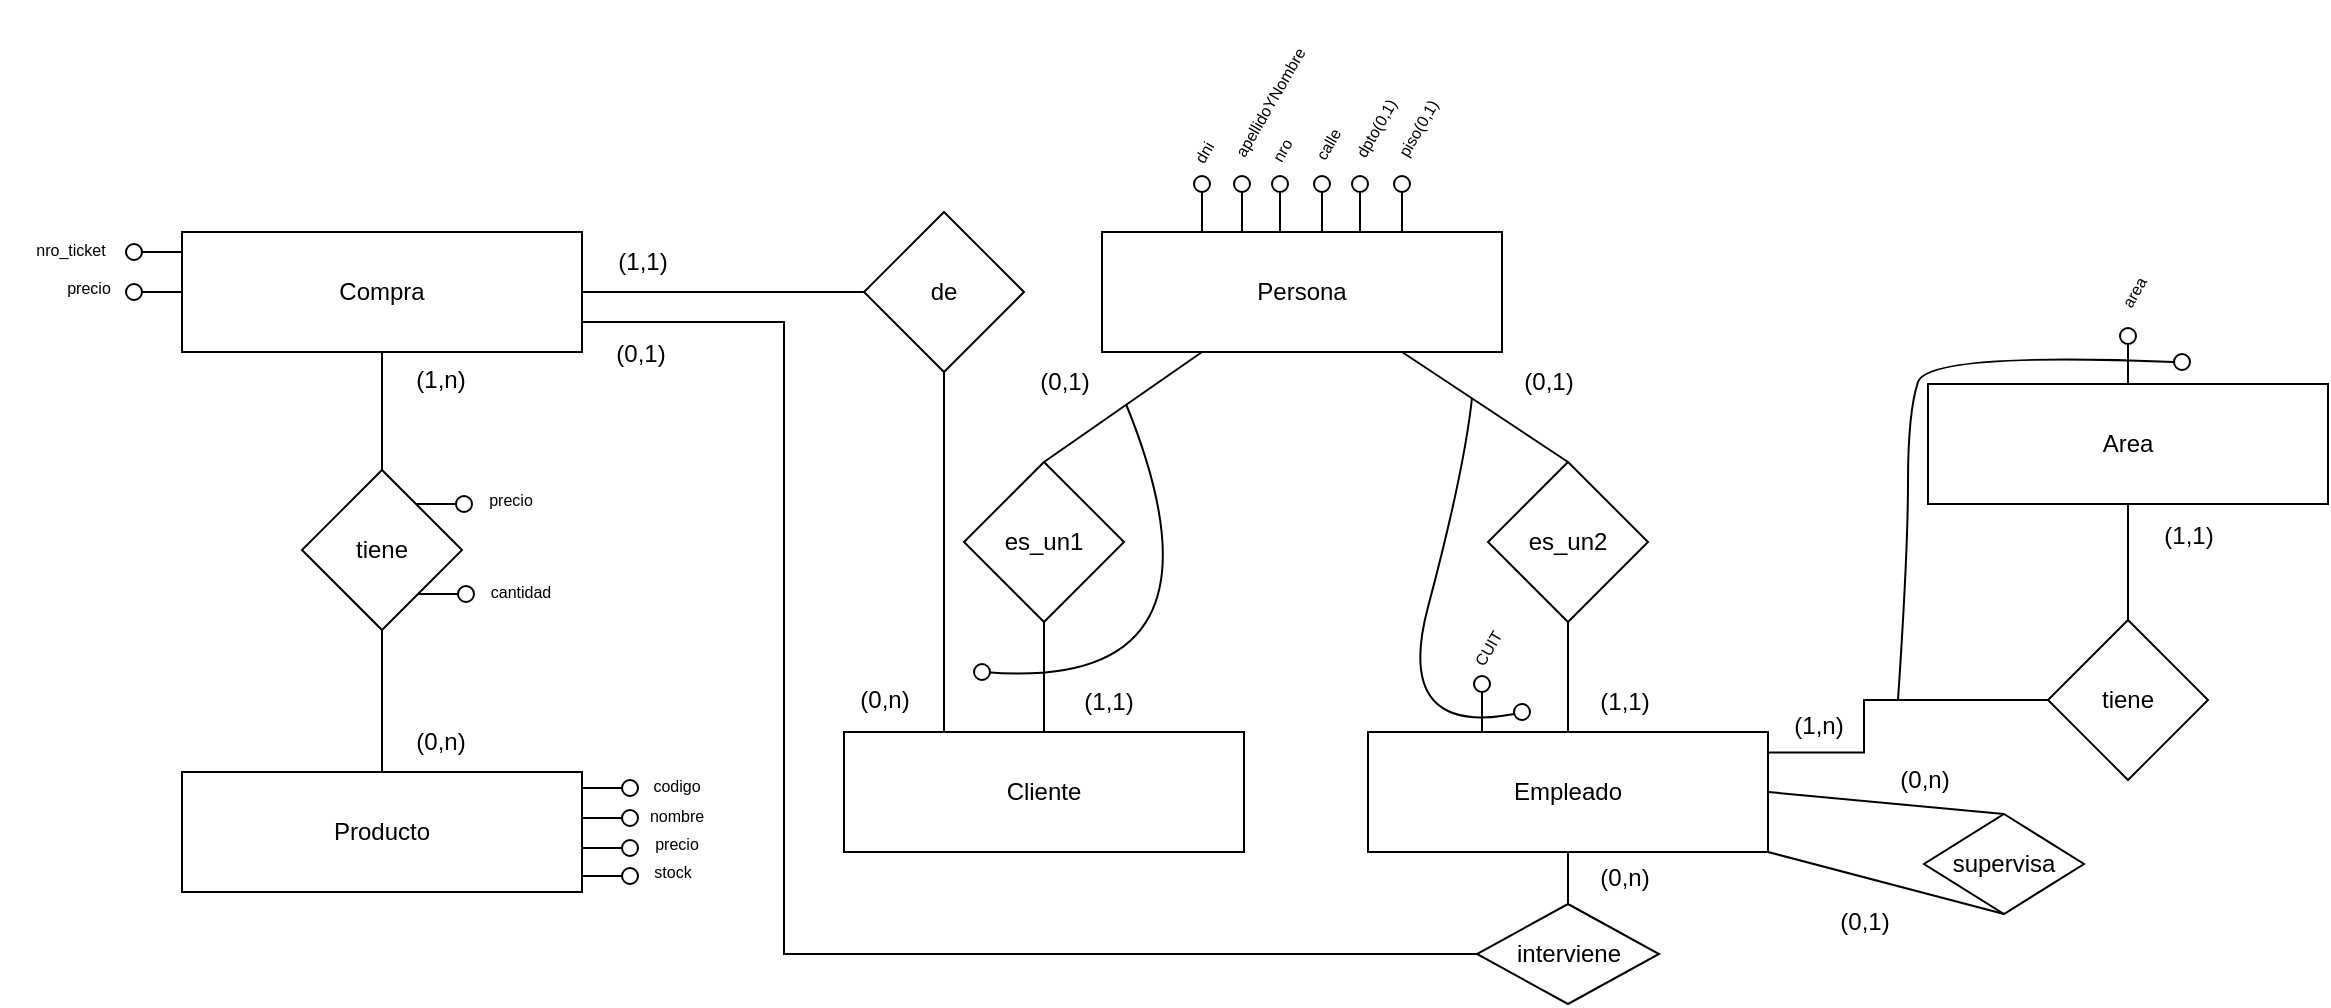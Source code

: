<mxfile version="26.2.5">
  <diagram name="Page-1" id="rd5WgjaN5qs2F5G4zhtr">
    <mxGraphModel dx="316" dy="709" grid="1" gridSize="10" guides="1" tooltips="1" connect="1" arrows="1" fold="1" page="1" pageScale="1" pageWidth="850" pageHeight="1100" math="0" shadow="0">
      <root>
        <mxCell id="0" />
        <mxCell id="1" parent="0" />
        <mxCell id="2QBdlu2DVjJhpSTRe-wy-269" style="edgeStyle=orthogonalEdgeStyle;rounded=0;orthogonalLoop=1;jettySize=auto;html=1;entryX=0;entryY=0.5;entryDx=0;entryDy=0;endArrow=none;startFill=0;" edge="1" parent="1" source="i1IyLrbdU4EnLdiSXplg-362" target="2QBdlu2DVjJhpSTRe-wy-268">
          <mxGeometry relative="1" as="geometry" />
        </mxCell>
        <mxCell id="i1IyLrbdU4EnLdiSXplg-362" value="Compra" style="rounded=0;whiteSpace=wrap;html=1;" parent="1" vertex="1">
          <mxGeometry x="1619" y="1130.0" width="200" height="60" as="geometry" />
        </mxCell>
        <mxCell id="2QBdlu2DVjJhpSTRe-wy-69" value="(0,n)" style="text;html=1;align=center;verticalAlign=middle;resizable=0;points=[];autosize=1;strokeColor=none;fillColor=none;" vertex="1" parent="1">
          <mxGeometry x="1718" y="1370" width="60" height="30" as="geometry" />
        </mxCell>
        <mxCell id="2QBdlu2DVjJhpSTRe-wy-137" value="" style="group;rotation=-90;" vertex="1" connectable="0" parent="1">
          <mxGeometry x="1601" y="1126.001" width="8" height="28" as="geometry" />
        </mxCell>
        <mxCell id="2QBdlu2DVjJhpSTRe-wy-138" value="" style="ellipse;whiteSpace=wrap;html=1;aspect=fixed;fillColor=light-dark(#FFFFFF,#FFFFFF);rotation=-90;" vertex="1" parent="2QBdlu2DVjJhpSTRe-wy-137">
          <mxGeometry x="-10" y="10" width="8" height="8" as="geometry" />
        </mxCell>
        <mxCell id="2QBdlu2DVjJhpSTRe-wy-139" style="edgeStyle=orthogonalEdgeStyle;rounded=0;orthogonalLoop=1;jettySize=auto;html=1;endArrow=none;startFill=0;" edge="1" parent="2QBdlu2DVjJhpSTRe-wy-137">
          <mxGeometry relative="1" as="geometry">
            <mxPoint x="18" y="14" as="targetPoint" />
            <mxPoint x="-2" y="14" as="sourcePoint" />
          </mxGeometry>
        </mxCell>
        <mxCell id="2QBdlu2DVjJhpSTRe-wy-140" value="" style="group;rotation=-90;" vertex="1" connectable="0" parent="1">
          <mxGeometry x="1601" y="1146.001" width="8" height="28" as="geometry" />
        </mxCell>
        <mxCell id="2QBdlu2DVjJhpSTRe-wy-141" value="" style="ellipse;whiteSpace=wrap;html=1;aspect=fixed;fillColor=light-dark(#FFFFFF,transparent);rotation=-90;" vertex="1" parent="2QBdlu2DVjJhpSTRe-wy-140">
          <mxGeometry x="-10" y="10" width="8" height="8" as="geometry" />
        </mxCell>
        <mxCell id="2QBdlu2DVjJhpSTRe-wy-142" style="edgeStyle=orthogonalEdgeStyle;rounded=0;orthogonalLoop=1;jettySize=auto;html=1;endArrow=none;startFill=0;" edge="1" parent="2QBdlu2DVjJhpSTRe-wy-140">
          <mxGeometry relative="1" as="geometry">
            <mxPoint x="18" y="14" as="targetPoint" />
            <mxPoint x="-2" y="14" as="sourcePoint" />
          </mxGeometry>
        </mxCell>
        <mxCell id="2QBdlu2DVjJhpSTRe-wy-143" value="&lt;font style=&quot;font-size: 8px;&quot;&gt;nro_ticket&lt;/font&gt;" style="text;html=1;align=center;verticalAlign=middle;resizable=0;points=[];autosize=1;strokeColor=none;fillColor=none;rotation=0;" vertex="1" parent="1">
          <mxGeometry x="1528" y="1123.001" width="70" height="30" as="geometry" />
        </mxCell>
        <mxCell id="2QBdlu2DVjJhpSTRe-wy-144" value="&lt;font style=&quot;font-size: 8px;&quot;&gt;precio&lt;/font&gt;" style="text;html=1;align=center;verticalAlign=middle;resizable=0;points=[];autosize=1;strokeColor=none;fillColor=none;rotation=0;" vertex="1" parent="1">
          <mxGeometry x="1547" y="1142.001" width="50" height="30" as="geometry" />
        </mxCell>
        <mxCell id="2QBdlu2DVjJhpSTRe-wy-147" style="edgeStyle=orthogonalEdgeStyle;rounded=0;orthogonalLoop=1;jettySize=auto;html=1;entryX=0.5;entryY=1;entryDx=0;entryDy=0;endArrow=none;startFill=0;" edge="1" parent="1" source="2QBdlu2DVjJhpSTRe-wy-145" target="2QBdlu2DVjJhpSTRe-wy-146">
          <mxGeometry relative="1" as="geometry" />
        </mxCell>
        <mxCell id="2QBdlu2DVjJhpSTRe-wy-145" value="Producto" style="rounded=0;whiteSpace=wrap;html=1;" vertex="1" parent="1">
          <mxGeometry x="1619" y="1400.0" width="200" height="60" as="geometry" />
        </mxCell>
        <mxCell id="2QBdlu2DVjJhpSTRe-wy-148" style="edgeStyle=orthogonalEdgeStyle;rounded=0;orthogonalLoop=1;jettySize=auto;html=1;entryX=0.5;entryY=1;entryDx=0;entryDy=0;endArrow=none;startFill=0;" edge="1" parent="1" source="2QBdlu2DVjJhpSTRe-wy-146" target="i1IyLrbdU4EnLdiSXplg-362">
          <mxGeometry relative="1" as="geometry" />
        </mxCell>
        <mxCell id="2QBdlu2DVjJhpSTRe-wy-146" value="tiene" style="rhombus;whiteSpace=wrap;html=1;" vertex="1" parent="1">
          <mxGeometry x="1679" y="1249" width="80" height="80" as="geometry" />
        </mxCell>
        <mxCell id="2QBdlu2DVjJhpSTRe-wy-150" value="(1,n)" style="text;html=1;align=center;verticalAlign=middle;resizable=0;points=[];autosize=1;strokeColor=none;fillColor=none;" vertex="1" parent="1">
          <mxGeometry x="1718" y="1189" width="60" height="30" as="geometry" />
        </mxCell>
        <mxCell id="2QBdlu2DVjJhpSTRe-wy-202" value="" style="group;rotation=90;" vertex="1" connectable="0" parent="1">
          <mxGeometry x="1746" y="1252.001" width="8" height="28" as="geometry" />
        </mxCell>
        <mxCell id="2QBdlu2DVjJhpSTRe-wy-203" value="" style="ellipse;whiteSpace=wrap;html=1;aspect=fixed;fillColor=light-dark(#FFFFFF,transparent);rotation=90;" vertex="1" parent="2QBdlu2DVjJhpSTRe-wy-202">
          <mxGeometry x="10" y="10" width="8" height="8" as="geometry" />
        </mxCell>
        <mxCell id="2QBdlu2DVjJhpSTRe-wy-204" style="edgeStyle=orthogonalEdgeStyle;rounded=0;orthogonalLoop=1;jettySize=auto;html=1;endArrow=none;startFill=0;" edge="1" parent="2QBdlu2DVjJhpSTRe-wy-202">
          <mxGeometry relative="1" as="geometry">
            <mxPoint x="-10" y="14" as="targetPoint" />
            <mxPoint x="10" y="14" as="sourcePoint" />
          </mxGeometry>
        </mxCell>
        <mxCell id="2QBdlu2DVjJhpSTRe-wy-205" value="&lt;font style=&quot;font-size: 8px;&quot;&gt;precio&lt;/font&gt;" style="text;html=1;align=center;verticalAlign=middle;resizable=0;points=[];autosize=1;strokeColor=none;fillColor=none;rotation=0;" vertex="1" parent="1">
          <mxGeometry x="1758" y="1248.001" width="50" height="30" as="geometry" />
        </mxCell>
        <mxCell id="2QBdlu2DVjJhpSTRe-wy-207" value="" style="group;rotation=90;" vertex="1" connectable="0" parent="1">
          <mxGeometry x="1747" y="1297.001" width="8" height="28" as="geometry" />
        </mxCell>
        <mxCell id="2QBdlu2DVjJhpSTRe-wy-208" value="" style="ellipse;whiteSpace=wrap;html=1;aspect=fixed;fillColor=light-dark(#FFFFFF,transparent);rotation=90;" vertex="1" parent="2QBdlu2DVjJhpSTRe-wy-207">
          <mxGeometry x="10" y="10" width="8" height="8" as="geometry" />
        </mxCell>
        <mxCell id="2QBdlu2DVjJhpSTRe-wy-209" style="edgeStyle=orthogonalEdgeStyle;rounded=0;orthogonalLoop=1;jettySize=auto;html=1;endArrow=none;startFill=0;" edge="1" parent="2QBdlu2DVjJhpSTRe-wy-207">
          <mxGeometry relative="1" as="geometry">
            <mxPoint x="-10" y="14" as="targetPoint" />
            <mxPoint x="10" y="14" as="sourcePoint" />
          </mxGeometry>
        </mxCell>
        <mxCell id="2QBdlu2DVjJhpSTRe-wy-210" value="&lt;font style=&quot;font-size: 8px;&quot;&gt;cantidad&lt;/font&gt;" style="text;html=1;align=center;verticalAlign=middle;resizable=0;points=[];autosize=1;strokeColor=none;fillColor=none;rotation=0;" vertex="1" parent="1">
          <mxGeometry x="1758" y="1294.001" width="60" height="30" as="geometry" />
        </mxCell>
        <mxCell id="2QBdlu2DVjJhpSTRe-wy-211" value="" style="group;rotation=90;" vertex="1" connectable="0" parent="1">
          <mxGeometry x="1829" y="1394.001" width="8" height="28" as="geometry" />
        </mxCell>
        <mxCell id="2QBdlu2DVjJhpSTRe-wy-212" value="" style="ellipse;whiteSpace=wrap;html=1;aspect=fixed;fillColor=light-dark(#FFFFFF,#FFFFFF);rotation=90;" vertex="1" parent="2QBdlu2DVjJhpSTRe-wy-211">
          <mxGeometry x="10" y="10" width="8" height="8" as="geometry" />
        </mxCell>
        <mxCell id="2QBdlu2DVjJhpSTRe-wy-213" style="edgeStyle=orthogonalEdgeStyle;rounded=0;orthogonalLoop=1;jettySize=auto;html=1;endArrow=none;startFill=0;" edge="1" parent="2QBdlu2DVjJhpSTRe-wy-211">
          <mxGeometry relative="1" as="geometry">
            <mxPoint x="-10" y="14" as="targetPoint" />
            <mxPoint x="10" y="14" as="sourcePoint" />
          </mxGeometry>
        </mxCell>
        <mxCell id="2QBdlu2DVjJhpSTRe-wy-214" value="" style="group;rotation=90;" vertex="1" connectable="0" parent="1">
          <mxGeometry x="1829" y="1409.001" width="8" height="28" as="geometry" />
        </mxCell>
        <mxCell id="2QBdlu2DVjJhpSTRe-wy-215" value="" style="ellipse;whiteSpace=wrap;html=1;aspect=fixed;fillColor=light-dark(#FFFFFF,transparent);rotation=90;" vertex="1" parent="2QBdlu2DVjJhpSTRe-wy-214">
          <mxGeometry x="10" y="10" width="8" height="8" as="geometry" />
        </mxCell>
        <mxCell id="2QBdlu2DVjJhpSTRe-wy-216" style="edgeStyle=orthogonalEdgeStyle;rounded=0;orthogonalLoop=1;jettySize=auto;html=1;endArrow=none;startFill=0;" edge="1" parent="2QBdlu2DVjJhpSTRe-wy-214">
          <mxGeometry relative="1" as="geometry">
            <mxPoint x="-10" y="14" as="targetPoint" />
            <mxPoint x="10" y="14" as="sourcePoint" />
          </mxGeometry>
        </mxCell>
        <mxCell id="2QBdlu2DVjJhpSTRe-wy-217" value="" style="group;rotation=90;" vertex="1" connectable="0" parent="1">
          <mxGeometry x="1829" y="1424.001" width="8" height="28" as="geometry" />
        </mxCell>
        <mxCell id="2QBdlu2DVjJhpSTRe-wy-218" value="" style="ellipse;whiteSpace=wrap;html=1;aspect=fixed;fillColor=light-dark(#FFFFFF,transparent);rotation=90;" vertex="1" parent="2QBdlu2DVjJhpSTRe-wy-217">
          <mxGeometry x="10" y="10" width="8" height="8" as="geometry" />
        </mxCell>
        <mxCell id="2QBdlu2DVjJhpSTRe-wy-219" style="edgeStyle=orthogonalEdgeStyle;rounded=0;orthogonalLoop=1;jettySize=auto;html=1;endArrow=none;startFill=0;" edge="1" parent="2QBdlu2DVjJhpSTRe-wy-217">
          <mxGeometry relative="1" as="geometry">
            <mxPoint x="-10" y="14" as="targetPoint" />
            <mxPoint x="10" y="14" as="sourcePoint" />
          </mxGeometry>
        </mxCell>
        <mxCell id="2QBdlu2DVjJhpSTRe-wy-220" value="" style="group;rotation=90;" vertex="1" connectable="0" parent="1">
          <mxGeometry x="1829" y="1438.001" width="8" height="28" as="geometry" />
        </mxCell>
        <mxCell id="2QBdlu2DVjJhpSTRe-wy-221" value="" style="ellipse;whiteSpace=wrap;html=1;aspect=fixed;fillColor=light-dark(#FFFFFF,transparent);rotation=90;" vertex="1" parent="2QBdlu2DVjJhpSTRe-wy-220">
          <mxGeometry x="10" y="10" width="8" height="8" as="geometry" />
        </mxCell>
        <mxCell id="2QBdlu2DVjJhpSTRe-wy-222" style="edgeStyle=orthogonalEdgeStyle;rounded=0;orthogonalLoop=1;jettySize=auto;html=1;endArrow=none;startFill=0;" edge="1" parent="2QBdlu2DVjJhpSTRe-wy-220">
          <mxGeometry relative="1" as="geometry">
            <mxPoint x="-10" y="14" as="targetPoint" />
            <mxPoint x="10" y="14" as="sourcePoint" />
          </mxGeometry>
        </mxCell>
        <mxCell id="2QBdlu2DVjJhpSTRe-wy-224" value="&lt;font style=&quot;font-size: 8px;&quot;&gt;codigo&lt;/font&gt;" style="text;html=1;align=center;verticalAlign=middle;resizable=0;points=[];autosize=1;strokeColor=none;fillColor=none;rotation=0;" vertex="1" parent="1">
          <mxGeometry x="1841" y="1391.001" width="50" height="30" as="geometry" />
        </mxCell>
        <mxCell id="2QBdlu2DVjJhpSTRe-wy-225" value="&lt;font style=&quot;font-size: 8px;&quot;&gt;nombre&lt;/font&gt;" style="text;html=1;align=center;verticalAlign=middle;resizable=0;points=[];autosize=1;strokeColor=none;fillColor=none;rotation=0;" vertex="1" parent="1">
          <mxGeometry x="1841" y="1406.001" width="50" height="30" as="geometry" />
        </mxCell>
        <mxCell id="2QBdlu2DVjJhpSTRe-wy-226" value="&lt;font style=&quot;font-size: 8px;&quot;&gt;precio&lt;/font&gt;" style="text;html=1;align=center;verticalAlign=middle;resizable=0;points=[];autosize=1;strokeColor=none;fillColor=none;rotation=0;" vertex="1" parent="1">
          <mxGeometry x="1841" y="1420.001" width="50" height="30" as="geometry" />
        </mxCell>
        <mxCell id="2QBdlu2DVjJhpSTRe-wy-227" value="&lt;font style=&quot;font-size: 8px;&quot;&gt;stock&lt;/font&gt;" style="text;html=1;align=center;verticalAlign=middle;resizable=0;points=[];autosize=1;strokeColor=none;fillColor=none;rotation=0;" vertex="1" parent="1">
          <mxGeometry x="1839" y="1434.001" width="50" height="30" as="geometry" />
        </mxCell>
        <mxCell id="2QBdlu2DVjJhpSTRe-wy-228" value="Persona" style="rounded=0;whiteSpace=wrap;html=1;" vertex="1" parent="1">
          <mxGeometry x="2079" y="1130.0" width="200" height="60" as="geometry" />
        </mxCell>
        <mxCell id="2QBdlu2DVjJhpSTRe-wy-229" value="" style="group;rotation=0;" vertex="1" connectable="0" parent="1">
          <mxGeometry x="2125" y="1102.001" width="8" height="28" as="geometry" />
        </mxCell>
        <mxCell id="2QBdlu2DVjJhpSTRe-wy-230" value="" style="ellipse;whiteSpace=wrap;html=1;aspect=fixed;fillColor=light-dark(#FFFFFF,#FFFFFF);rotation=0;" vertex="1" parent="2QBdlu2DVjJhpSTRe-wy-229">
          <mxGeometry width="8" height="8" as="geometry" />
        </mxCell>
        <mxCell id="2QBdlu2DVjJhpSTRe-wy-231" style="edgeStyle=orthogonalEdgeStyle;rounded=0;orthogonalLoop=1;jettySize=auto;html=1;endArrow=none;startFill=0;" edge="1" parent="2QBdlu2DVjJhpSTRe-wy-229">
          <mxGeometry relative="1" as="geometry">
            <mxPoint x="4" y="28" as="targetPoint" />
            <mxPoint x="4" y="8" as="sourcePoint" />
          </mxGeometry>
        </mxCell>
        <mxCell id="2QBdlu2DVjJhpSTRe-wy-232" value="" style="group;rotation=0;" vertex="1" connectable="0" parent="1">
          <mxGeometry x="2145" y="1102.001" width="8" height="28" as="geometry" />
        </mxCell>
        <mxCell id="2QBdlu2DVjJhpSTRe-wy-233" value="" style="ellipse;whiteSpace=wrap;html=1;aspect=fixed;fillColor=light-dark(#FFFFFF,transparent);rotation=0;" vertex="1" parent="2QBdlu2DVjJhpSTRe-wy-232">
          <mxGeometry width="8" height="8" as="geometry" />
        </mxCell>
        <mxCell id="2QBdlu2DVjJhpSTRe-wy-234" style="edgeStyle=orthogonalEdgeStyle;rounded=0;orthogonalLoop=1;jettySize=auto;html=1;endArrow=none;startFill=0;" edge="1" parent="2QBdlu2DVjJhpSTRe-wy-232">
          <mxGeometry relative="1" as="geometry">
            <mxPoint x="4" y="28" as="targetPoint" />
            <mxPoint x="4" y="8" as="sourcePoint" />
          </mxGeometry>
        </mxCell>
        <mxCell id="2QBdlu2DVjJhpSTRe-wy-235" value="&lt;font style=&quot;font-size: 8px;&quot;&gt;dni&lt;/font&gt;" style="text;html=1;align=center;verticalAlign=middle;resizable=0;points=[];autosize=1;strokeColor=none;fillColor=none;rotation=-60;" vertex="1" parent="1">
          <mxGeometry x="2109" y="1075.001" width="40" height="30" as="geometry" />
        </mxCell>
        <mxCell id="2QBdlu2DVjJhpSTRe-wy-236" value="&lt;font style=&quot;font-size: 8px;&quot;&gt;apellidoYNombre&lt;/font&gt;" style="text;html=1;align=center;verticalAlign=middle;resizable=0;points=[];autosize=1;strokeColor=none;fillColor=none;rotation=-60;" vertex="1" parent="1">
          <mxGeometry x="2112" y="1050.001" width="100" height="30" as="geometry" />
        </mxCell>
        <mxCell id="2QBdlu2DVjJhpSTRe-wy-237" value="" style="group;rotation=0;" vertex="1" connectable="0" parent="1">
          <mxGeometry x="2164" y="1102.001" width="8" height="28" as="geometry" />
        </mxCell>
        <mxCell id="2QBdlu2DVjJhpSTRe-wy-238" value="" style="ellipse;whiteSpace=wrap;html=1;aspect=fixed;fillColor=light-dark(#FFFFFF,transparent);rotation=0;" vertex="1" parent="2QBdlu2DVjJhpSTRe-wy-237">
          <mxGeometry width="8" height="8" as="geometry" />
        </mxCell>
        <mxCell id="2QBdlu2DVjJhpSTRe-wy-239" style="edgeStyle=orthogonalEdgeStyle;rounded=0;orthogonalLoop=1;jettySize=auto;html=1;endArrow=none;startFill=0;" edge="1" parent="2QBdlu2DVjJhpSTRe-wy-237">
          <mxGeometry relative="1" as="geometry">
            <mxPoint x="4" y="28" as="targetPoint" />
            <mxPoint x="4" y="8" as="sourcePoint" />
          </mxGeometry>
        </mxCell>
        <mxCell id="2QBdlu2DVjJhpSTRe-wy-246" value="&lt;font style=&quot;font-size: 8px;&quot;&gt;nro&lt;/font&gt;" style="text;html=1;align=center;verticalAlign=middle;resizable=0;points=[];autosize=1;strokeColor=none;fillColor=none;rotation=-60;" vertex="1" parent="1">
          <mxGeometry x="2148" y="1074.001" width="40" height="30" as="geometry" />
        </mxCell>
        <mxCell id="2QBdlu2DVjJhpSTRe-wy-247" value="" style="group;rotation=0;" vertex="1" connectable="0" parent="1">
          <mxGeometry x="2185" y="1102.001" width="8" height="28" as="geometry" />
        </mxCell>
        <mxCell id="2QBdlu2DVjJhpSTRe-wy-248" value="" style="ellipse;whiteSpace=wrap;html=1;aspect=fixed;fillColor=light-dark(#FFFFFF,transparent);rotation=0;" vertex="1" parent="2QBdlu2DVjJhpSTRe-wy-247">
          <mxGeometry width="8" height="8" as="geometry" />
        </mxCell>
        <mxCell id="2QBdlu2DVjJhpSTRe-wy-249" style="edgeStyle=orthogonalEdgeStyle;rounded=0;orthogonalLoop=1;jettySize=auto;html=1;endArrow=none;startFill=0;" edge="1" parent="2QBdlu2DVjJhpSTRe-wy-247">
          <mxGeometry relative="1" as="geometry">
            <mxPoint x="4" y="28" as="targetPoint" />
            <mxPoint x="4" y="8" as="sourcePoint" />
          </mxGeometry>
        </mxCell>
        <mxCell id="2QBdlu2DVjJhpSTRe-wy-250" value="&lt;font style=&quot;font-size: 8px;&quot;&gt;calle&lt;/font&gt;" style="text;html=1;align=center;verticalAlign=middle;resizable=0;points=[];autosize=1;strokeColor=none;fillColor=none;rotation=-60;" vertex="1" parent="1">
          <mxGeometry x="2166" y="1071.001" width="50" height="30" as="geometry" />
        </mxCell>
        <mxCell id="2QBdlu2DVjJhpSTRe-wy-251" value="" style="group;rotation=0;" vertex="1" connectable="0" parent="1">
          <mxGeometry x="2204" y="1102.001" width="8" height="28" as="geometry" />
        </mxCell>
        <mxCell id="2QBdlu2DVjJhpSTRe-wy-252" value="" style="ellipse;whiteSpace=wrap;html=1;aspect=fixed;fillColor=light-dark(#FFFFFF,transparent);rotation=0;" vertex="1" parent="2QBdlu2DVjJhpSTRe-wy-251">
          <mxGeometry width="8" height="8" as="geometry" />
        </mxCell>
        <mxCell id="2QBdlu2DVjJhpSTRe-wy-253" style="edgeStyle=orthogonalEdgeStyle;rounded=0;orthogonalLoop=1;jettySize=auto;html=1;endArrow=none;startFill=0;" edge="1" parent="2QBdlu2DVjJhpSTRe-wy-251">
          <mxGeometry relative="1" as="geometry">
            <mxPoint x="4" y="28" as="targetPoint" />
            <mxPoint x="4" y="8" as="sourcePoint" />
          </mxGeometry>
        </mxCell>
        <mxCell id="2QBdlu2DVjJhpSTRe-wy-254" value="" style="group;rotation=0;" vertex="1" connectable="0" parent="1">
          <mxGeometry x="2225" y="1102.001" width="8" height="28" as="geometry" />
        </mxCell>
        <mxCell id="2QBdlu2DVjJhpSTRe-wy-255" value="" style="ellipse;whiteSpace=wrap;html=1;aspect=fixed;fillColor=light-dark(#FFFFFF,transparent);rotation=0;" vertex="1" parent="2QBdlu2DVjJhpSTRe-wy-254">
          <mxGeometry width="8" height="8" as="geometry" />
        </mxCell>
        <mxCell id="2QBdlu2DVjJhpSTRe-wy-256" style="edgeStyle=orthogonalEdgeStyle;rounded=0;orthogonalLoop=1;jettySize=auto;html=1;endArrow=none;startFill=0;" edge="1" parent="2QBdlu2DVjJhpSTRe-wy-254">
          <mxGeometry relative="1" as="geometry">
            <mxPoint x="4" y="28" as="targetPoint" />
            <mxPoint x="4" y="8" as="sourcePoint" />
          </mxGeometry>
        </mxCell>
        <mxCell id="2QBdlu2DVjJhpSTRe-wy-257" value="&lt;font style=&quot;font-size: 8px;&quot;&gt;dpto(0,1)&lt;/font&gt;" style="text;html=1;align=center;verticalAlign=middle;resizable=0;points=[];autosize=1;strokeColor=none;fillColor=none;rotation=-60;" vertex="1" parent="1">
          <mxGeometry x="2180" y="1063.001" width="70" height="30" as="geometry" />
        </mxCell>
        <mxCell id="2QBdlu2DVjJhpSTRe-wy-258" value="&lt;font style=&quot;font-size: 8px;&quot;&gt;piso(0,1)&lt;/font&gt;" style="text;html=1;align=center;verticalAlign=middle;resizable=0;points=[];autosize=1;strokeColor=none;fillColor=none;rotation=-60;" vertex="1" parent="1">
          <mxGeometry x="2201" y="1063.001" width="70" height="30" as="geometry" />
        </mxCell>
        <mxCell id="2QBdlu2DVjJhpSTRe-wy-259" value="Cliente" style="rounded=0;whiteSpace=wrap;html=1;" vertex="1" parent="1">
          <mxGeometry x="1950" y="1380.0" width="200" height="60" as="geometry" />
        </mxCell>
        <mxCell id="2QBdlu2DVjJhpSTRe-wy-285" style="edgeStyle=orthogonalEdgeStyle;rounded=0;orthogonalLoop=1;jettySize=auto;html=1;entryX=0.5;entryY=0;entryDx=0;entryDy=0;endArrow=none;startFill=0;" edge="1" parent="1" source="2QBdlu2DVjJhpSTRe-wy-260" target="2QBdlu2DVjJhpSTRe-wy-284">
          <mxGeometry relative="1" as="geometry" />
        </mxCell>
        <mxCell id="2QBdlu2DVjJhpSTRe-wy-260" value="Empleado" style="rounded=0;whiteSpace=wrap;html=1;" vertex="1" parent="1">
          <mxGeometry x="2212" y="1380.0" width="200" height="60" as="geometry" />
        </mxCell>
        <mxCell id="2QBdlu2DVjJhpSTRe-wy-265" style="edgeStyle=orthogonalEdgeStyle;rounded=0;orthogonalLoop=1;jettySize=auto;html=1;endArrow=none;startFill=0;" edge="1" parent="1" source="2QBdlu2DVjJhpSTRe-wy-261" target="2QBdlu2DVjJhpSTRe-wy-259">
          <mxGeometry relative="1" as="geometry" />
        </mxCell>
        <mxCell id="2QBdlu2DVjJhpSTRe-wy-261" value="es_un1" style="rhombus;whiteSpace=wrap;html=1;" vertex="1" parent="1">
          <mxGeometry x="2010" y="1245" width="80" height="80" as="geometry" />
        </mxCell>
        <mxCell id="2QBdlu2DVjJhpSTRe-wy-266" style="edgeStyle=orthogonalEdgeStyle;rounded=0;orthogonalLoop=1;jettySize=auto;html=1;entryX=0.5;entryY=0;entryDx=0;entryDy=0;endArrow=none;startFill=0;" edge="1" parent="1" source="2QBdlu2DVjJhpSTRe-wy-262" target="2QBdlu2DVjJhpSTRe-wy-260">
          <mxGeometry relative="1" as="geometry" />
        </mxCell>
        <mxCell id="2QBdlu2DVjJhpSTRe-wy-262" value="es_un2" style="rhombus;whiteSpace=wrap;html=1;" vertex="1" parent="1">
          <mxGeometry x="2272" y="1245" width="80" height="80" as="geometry" />
        </mxCell>
        <mxCell id="2QBdlu2DVjJhpSTRe-wy-263" value="" style="endArrow=none;html=1;rounded=0;entryX=0.25;entryY=1;entryDx=0;entryDy=0;exitX=0.5;exitY=0;exitDx=0;exitDy=0;" edge="1" parent="1" source="2QBdlu2DVjJhpSTRe-wy-261" target="2QBdlu2DVjJhpSTRe-wy-228">
          <mxGeometry width="50" height="50" relative="1" as="geometry">
            <mxPoint x="2350" y="1230" as="sourcePoint" />
            <mxPoint x="2400" y="1180" as="targetPoint" />
          </mxGeometry>
        </mxCell>
        <mxCell id="2QBdlu2DVjJhpSTRe-wy-267" value="" style="endArrow=none;html=1;rounded=0;exitX=0.75;exitY=1;exitDx=0;exitDy=0;entryX=0.5;entryY=0;entryDx=0;entryDy=0;" edge="1" parent="1" source="2QBdlu2DVjJhpSTRe-wy-228" target="2QBdlu2DVjJhpSTRe-wy-262">
          <mxGeometry width="50" height="50" relative="1" as="geometry">
            <mxPoint x="2350" y="1230" as="sourcePoint" />
            <mxPoint x="2400" y="1180" as="targetPoint" />
          </mxGeometry>
        </mxCell>
        <mxCell id="2QBdlu2DVjJhpSTRe-wy-270" style="edgeStyle=orthogonalEdgeStyle;rounded=0;orthogonalLoop=1;jettySize=auto;html=1;entryX=0.25;entryY=0;entryDx=0;entryDy=0;endArrow=none;startFill=0;" edge="1" parent="1" source="2QBdlu2DVjJhpSTRe-wy-268" target="2QBdlu2DVjJhpSTRe-wy-259">
          <mxGeometry relative="1" as="geometry" />
        </mxCell>
        <mxCell id="2QBdlu2DVjJhpSTRe-wy-268" value="de" style="rhombus;whiteSpace=wrap;html=1;" vertex="1" parent="1">
          <mxGeometry x="1960" y="1120" width="80" height="80" as="geometry" />
        </mxCell>
        <mxCell id="2QBdlu2DVjJhpSTRe-wy-271" value="(1,1)" style="text;html=1;align=center;verticalAlign=middle;resizable=0;points=[];autosize=1;strokeColor=none;fillColor=none;" vertex="1" parent="1">
          <mxGeometry x="1819" y="1130" width="60" height="30" as="geometry" />
        </mxCell>
        <mxCell id="2QBdlu2DVjJhpSTRe-wy-272" value="(0,n)" style="text;html=1;align=center;verticalAlign=middle;resizable=0;points=[];autosize=1;strokeColor=none;fillColor=none;" vertex="1" parent="1">
          <mxGeometry x="1940" y="1349" width="60" height="30" as="geometry" />
        </mxCell>
        <mxCell id="2QBdlu2DVjJhpSTRe-wy-273" value="(1,1)" style="text;html=1;align=center;verticalAlign=middle;resizable=0;points=[];autosize=1;strokeColor=none;fillColor=none;" vertex="1" parent="1">
          <mxGeometry x="2052" y="1350" width="60" height="30" as="geometry" />
        </mxCell>
        <mxCell id="2QBdlu2DVjJhpSTRe-wy-274" value="(1,1)" style="text;html=1;align=center;verticalAlign=middle;resizable=0;points=[];autosize=1;strokeColor=none;fillColor=none;" vertex="1" parent="1">
          <mxGeometry x="2310" y="1350" width="60" height="30" as="geometry" />
        </mxCell>
        <mxCell id="2QBdlu2DVjJhpSTRe-wy-275" value="(0,1)" style="text;html=1;align=center;verticalAlign=middle;resizable=0;points=[];autosize=1;strokeColor=none;fillColor=none;" vertex="1" parent="1">
          <mxGeometry x="2030" y="1190" width="60" height="30" as="geometry" />
        </mxCell>
        <mxCell id="2QBdlu2DVjJhpSTRe-wy-276" value="(0,1)" style="text;html=1;align=center;verticalAlign=middle;resizable=0;points=[];autosize=1;strokeColor=none;fillColor=none;" vertex="1" parent="1">
          <mxGeometry x="2272" y="1190" width="60" height="30" as="geometry" />
        </mxCell>
        <mxCell id="2QBdlu2DVjJhpSTRe-wy-277" value="supervisa" style="rhombus;whiteSpace=wrap;html=1;" vertex="1" parent="1">
          <mxGeometry x="2490" y="1421" width="80" height="50" as="geometry" />
        </mxCell>
        <mxCell id="2QBdlu2DVjJhpSTRe-wy-278" value="" style="endArrow=none;html=1;rounded=0;entryX=0.5;entryY=0;entryDx=0;entryDy=0;exitX=1;exitY=0.5;exitDx=0;exitDy=0;" edge="1" parent="1" source="2QBdlu2DVjJhpSTRe-wy-260" target="2QBdlu2DVjJhpSTRe-wy-277">
          <mxGeometry width="50" height="50" relative="1" as="geometry">
            <mxPoint x="2080" y="1330" as="sourcePoint" />
            <mxPoint x="2130" y="1280" as="targetPoint" />
          </mxGeometry>
        </mxCell>
        <mxCell id="2QBdlu2DVjJhpSTRe-wy-280" value="" style="endArrow=none;html=1;rounded=0;entryX=0.5;entryY=1;entryDx=0;entryDy=0;exitX=1;exitY=1;exitDx=0;exitDy=0;" edge="1" parent="1" source="2QBdlu2DVjJhpSTRe-wy-260" target="2QBdlu2DVjJhpSTRe-wy-277">
          <mxGeometry width="50" height="50" relative="1" as="geometry">
            <mxPoint x="2080" y="1330" as="sourcePoint" />
            <mxPoint x="2130" y="1280" as="targetPoint" />
          </mxGeometry>
        </mxCell>
        <mxCell id="2QBdlu2DVjJhpSTRe-wy-282" value="(0,n)" style="text;html=1;align=center;verticalAlign=middle;resizable=0;points=[];autosize=1;strokeColor=none;fillColor=none;" vertex="1" parent="1">
          <mxGeometry x="2460" y="1389" width="60" height="30" as="geometry" />
        </mxCell>
        <mxCell id="2QBdlu2DVjJhpSTRe-wy-283" value="(0,1)" style="text;html=1;align=center;verticalAlign=middle;resizable=0;points=[];autosize=1;strokeColor=none;fillColor=none;" vertex="1" parent="1">
          <mxGeometry x="2430" y="1460" width="60" height="30" as="geometry" />
        </mxCell>
        <mxCell id="2QBdlu2DVjJhpSTRe-wy-286" style="edgeStyle=orthogonalEdgeStyle;rounded=0;orthogonalLoop=1;jettySize=auto;html=1;entryX=1;entryY=0.75;entryDx=0;entryDy=0;endArrow=none;startFill=0;" edge="1" parent="1" source="2QBdlu2DVjJhpSTRe-wy-284" target="i1IyLrbdU4EnLdiSXplg-362">
          <mxGeometry relative="1" as="geometry">
            <Array as="points">
              <mxPoint x="1920" y="1491" />
              <mxPoint x="1920" y="1175" />
            </Array>
          </mxGeometry>
        </mxCell>
        <mxCell id="2QBdlu2DVjJhpSTRe-wy-284" value="interviene" style="rhombus;whiteSpace=wrap;html=1;" vertex="1" parent="1">
          <mxGeometry x="2266.5" y="1466" width="91" height="50" as="geometry" />
        </mxCell>
        <mxCell id="2QBdlu2DVjJhpSTRe-wy-287" value="(0,1)" style="text;html=1;align=center;verticalAlign=middle;resizable=0;points=[];autosize=1;strokeColor=none;fillColor=none;" vertex="1" parent="1">
          <mxGeometry x="1818" y="1176" width="60" height="30" as="geometry" />
        </mxCell>
        <mxCell id="2QBdlu2DVjJhpSTRe-wy-288" value="(0,n)" style="text;html=1;align=center;verticalAlign=middle;resizable=0;points=[];autosize=1;strokeColor=none;fillColor=none;" vertex="1" parent="1">
          <mxGeometry x="2310" y="1438" width="60" height="30" as="geometry" />
        </mxCell>
        <mxCell id="2QBdlu2DVjJhpSTRe-wy-289" style="edgeStyle=orthogonalEdgeStyle;rounded=0;orthogonalLoop=1;jettySize=auto;html=1;entryX=0;entryY=0.5;entryDx=0;entryDy=0;endArrow=none;startFill=0;exitX=0.705;exitY=0.004;exitDx=0;exitDy=0;exitPerimeter=0;" edge="1" target="2QBdlu2DVjJhpSTRe-wy-292" parent="1">
          <mxGeometry relative="1" as="geometry">
            <mxPoint x="2412" y="1390.24" as="sourcePoint" />
            <Array as="points">
              <mxPoint x="2460" y="1390" />
              <mxPoint x="2460" y="1364" />
            </Array>
          </mxGeometry>
        </mxCell>
        <mxCell id="2QBdlu2DVjJhpSTRe-wy-290" style="edgeStyle=orthogonalEdgeStyle;rounded=0;orthogonalLoop=1;jettySize=auto;html=1;entryX=0.5;entryY=0;entryDx=0;entryDy=0;endArrow=none;startFill=0;" edge="1" source="2QBdlu2DVjJhpSTRe-wy-291" target="2QBdlu2DVjJhpSTRe-wy-292" parent="1">
          <mxGeometry relative="1" as="geometry" />
        </mxCell>
        <mxCell id="2QBdlu2DVjJhpSTRe-wy-291" value="Area" style="rounded=0;whiteSpace=wrap;html=1;" vertex="1" parent="1">
          <mxGeometry x="2492" y="1206" width="200" height="60" as="geometry" />
        </mxCell>
        <mxCell id="2QBdlu2DVjJhpSTRe-wy-292" value="tiene" style="rhombus;whiteSpace=wrap;html=1;" vertex="1" parent="1">
          <mxGeometry x="2552" y="1324" width="80" height="80" as="geometry" />
        </mxCell>
        <mxCell id="2QBdlu2DVjJhpSTRe-wy-293" value="(1,n)" style="text;html=1;align=center;verticalAlign=middle;resizable=0;points=[];autosize=1;strokeColor=none;fillColor=none;" vertex="1" parent="1">
          <mxGeometry x="2407" y="1362" width="60" height="30" as="geometry" />
        </mxCell>
        <mxCell id="2QBdlu2DVjJhpSTRe-wy-294" value="(1,1)" style="text;html=1;align=center;verticalAlign=middle;resizable=0;points=[];autosize=1;strokeColor=none;fillColor=none;" vertex="1" parent="1">
          <mxGeometry x="2592" y="1267" width="60" height="30" as="geometry" />
        </mxCell>
        <mxCell id="2QBdlu2DVjJhpSTRe-wy-295" value="" style="group;rotation=0;" vertex="1" connectable="0" parent="1">
          <mxGeometry x="2588" y="1178.001" width="8" height="28" as="geometry" />
        </mxCell>
        <mxCell id="2QBdlu2DVjJhpSTRe-wy-296" value="" style="ellipse;whiteSpace=wrap;html=1;aspect=fixed;fillColor=light-dark(#FFFFFF,#FFFFFF);rotation=0;" vertex="1" parent="2QBdlu2DVjJhpSTRe-wy-295">
          <mxGeometry width="8" height="8" as="geometry" />
        </mxCell>
        <mxCell id="2QBdlu2DVjJhpSTRe-wy-297" style="edgeStyle=orthogonalEdgeStyle;rounded=0;orthogonalLoop=1;jettySize=auto;html=1;endArrow=none;startFill=0;" edge="1" parent="2QBdlu2DVjJhpSTRe-wy-295">
          <mxGeometry relative="1" as="geometry">
            <mxPoint x="4" y="28" as="targetPoint" />
            <mxPoint x="4" y="8" as="sourcePoint" />
          </mxGeometry>
        </mxCell>
        <mxCell id="2QBdlu2DVjJhpSTRe-wy-298" value="&lt;font style=&quot;font-size: 8px;&quot;&gt;area&lt;/font&gt;" style="text;html=1;align=center;verticalAlign=middle;resizable=0;points=[];autosize=1;strokeColor=none;fillColor=none;rotation=-60;" vertex="1" parent="1">
          <mxGeometry x="2574" y="1145.001" width="40" height="30" as="geometry" />
        </mxCell>
        <mxCell id="2QBdlu2DVjJhpSTRe-wy-299" value="" style="curved=1;endArrow=none;html=1;rounded=0;startFill=0;entryX=0;entryY=0.5;entryDx=0;entryDy=0;" edge="1" target="2QBdlu2DVjJhpSTRe-wy-301" parent="1">
          <mxGeometry width="50" height="50" relative="1" as="geometry">
            <mxPoint x="2477" y="1364" as="sourcePoint" />
            <mxPoint x="2645" y="1195" as="targetPoint" />
            <Array as="points">
              <mxPoint x="2482" y="1290" />
              <mxPoint x="2482" y="1220" />
              <mxPoint x="2492" y="1190" />
            </Array>
          </mxGeometry>
        </mxCell>
        <mxCell id="2QBdlu2DVjJhpSTRe-wy-300" value="" style="group;rotation=0;" vertex="1" connectable="0" parent="1">
          <mxGeometry x="2615" y="1191.001" width="8" height="28" as="geometry" />
        </mxCell>
        <mxCell id="2QBdlu2DVjJhpSTRe-wy-301" value="" style="ellipse;whiteSpace=wrap;html=1;aspect=fixed;fillColor=light-dark(#FFFFFF,#FFFFFF);rotation=0;" vertex="1" parent="2QBdlu2DVjJhpSTRe-wy-300">
          <mxGeometry width="8" height="8" as="geometry" />
        </mxCell>
        <mxCell id="2QBdlu2DVjJhpSTRe-wy-302" value="" style="curved=1;endArrow=none;html=1;rounded=0;startFill=0;" edge="1" parent="1">
          <mxGeometry width="50" height="50" relative="1" as="geometry">
            <mxPoint x="2091" y="1216" as="sourcePoint" />
            <mxPoint x="2020" y="1350" as="targetPoint" />
            <Array as="points">
              <mxPoint x="2150" y="1361" />
            </Array>
          </mxGeometry>
        </mxCell>
        <mxCell id="2QBdlu2DVjJhpSTRe-wy-303" value="" style="ellipse;whiteSpace=wrap;html=1;aspect=fixed;fillColor=light-dark(#FFFFFF,#FFFFFF);rotation=0;direction=south;" vertex="1" parent="1">
          <mxGeometry x="2015" y="1346.001" width="8" height="8" as="geometry" />
        </mxCell>
        <mxCell id="2QBdlu2DVjJhpSTRe-wy-304" value="" style="curved=1;endArrow=none;html=1;rounded=0;startFill=0;" edge="1" parent="1">
          <mxGeometry width="50" height="50" relative="1" as="geometry">
            <mxPoint x="2264" y="1213" as="sourcePoint" />
            <mxPoint x="2290" y="1370" as="targetPoint" />
            <Array as="points">
              <mxPoint x="2260" y="1250" />
              <mxPoint x="2224" y="1385" />
            </Array>
          </mxGeometry>
        </mxCell>
        <mxCell id="2QBdlu2DVjJhpSTRe-wy-305" value="" style="ellipse;whiteSpace=wrap;html=1;aspect=fixed;fillColor=light-dark(#FFFFFF,#FFFFFF);rotation=0;direction=south;" vertex="1" parent="1">
          <mxGeometry x="2285" y="1366.001" width="8" height="8" as="geometry" />
        </mxCell>
        <mxCell id="2QBdlu2DVjJhpSTRe-wy-306" value="" style="group;rotation=0;" vertex="1" connectable="0" parent="1">
          <mxGeometry x="2265" y="1352.001" width="8" height="28" as="geometry" />
        </mxCell>
        <mxCell id="2QBdlu2DVjJhpSTRe-wy-307" value="" style="ellipse;whiteSpace=wrap;html=1;aspect=fixed;fillColor=light-dark(#FFFFFF,#FFFFFF);rotation=0;" vertex="1" parent="2QBdlu2DVjJhpSTRe-wy-306">
          <mxGeometry width="8" height="8" as="geometry" />
        </mxCell>
        <mxCell id="2QBdlu2DVjJhpSTRe-wy-308" style="edgeStyle=orthogonalEdgeStyle;rounded=0;orthogonalLoop=1;jettySize=auto;html=1;endArrow=none;startFill=0;" edge="1" parent="2QBdlu2DVjJhpSTRe-wy-306">
          <mxGeometry relative="1" as="geometry">
            <mxPoint x="4" y="28" as="targetPoint" />
            <mxPoint x="4" y="8" as="sourcePoint" />
          </mxGeometry>
        </mxCell>
        <mxCell id="2QBdlu2DVjJhpSTRe-wy-312" value="&lt;font style=&quot;font-size: 8px;&quot;&gt;CUIT&lt;/font&gt;" style="text;html=1;align=center;verticalAlign=middle;resizable=0;points=[];autosize=1;strokeColor=none;fillColor=none;rotation=-60;" vertex="1" parent="1">
          <mxGeometry x="2251" y="1323.001" width="40" height="30" as="geometry" />
        </mxCell>
      </root>
    </mxGraphModel>
  </diagram>
</mxfile>
